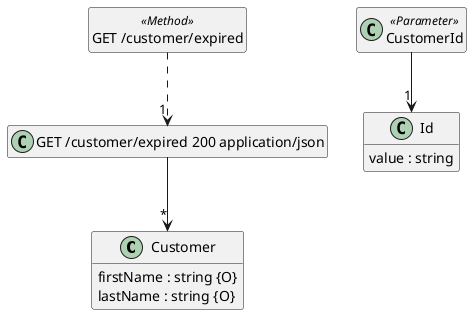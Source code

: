 @startuml
hide <<Method>> circle
hide empty methods
hide empty fields
set namespaceSeparator none

class "Customer" {
  firstName : string {O}
  lastName : string {O}
}

class "CustomerId" <<Parameter>> {
}

class "Id" {
  value : string
}

class "GET /customer/expired" <<Method>> {
}

class "GET /customer/expired 200 application/json" {
}

"CustomerId" --> "1" "Id"

"GET /customer/expired 200 application/json" --> "*" "Customer"

"GET /customer/expired" ..> "1" "GET /customer/expired 200 application/json"

@enduml
